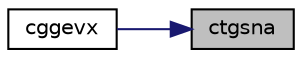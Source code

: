 digraph "ctgsna"
{
 // LATEX_PDF_SIZE
  edge [fontname="Helvetica",fontsize="10",labelfontname="Helvetica",labelfontsize="10"];
  node [fontname="Helvetica",fontsize="10",shape=record];
  rankdir="RL";
  Node1 [label="ctgsna",height=0.2,width=0.4,color="black", fillcolor="grey75", style="filled", fontcolor="black",tooltip="CTGSNA"];
  Node1 -> Node2 [dir="back",color="midnightblue",fontsize="10",style="solid",fontname="Helvetica"];
  Node2 [label="cggevx",height=0.2,width=0.4,color="black", fillcolor="white", style="filled",URL="$cggevx_8f.html#ad681a6edd407ef1e9ac9b6ee92ddbee3",tooltip="CGGEVX computes the eigenvalues and, optionally, the left and/or right eigenvectors for GE matrices"];
}
